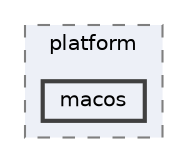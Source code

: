 digraph "engine/src/platform/macos"
{
 // LATEX_PDF_SIZE
  bgcolor="transparent";
  edge [fontname=Helvetica,fontsize=10,labelfontname=Helvetica,labelfontsize=10];
  node [fontname=Helvetica,fontsize=10,shape=box,height=0.2,width=0.4];
  compound=true
  subgraph clusterdir_5023b6ae898e8cb97148492cc641a5cd {
    graph [ bgcolor="#edf0f7", pencolor="grey50", label="platform", fontname=Helvetica,fontsize=10 style="filled,dashed", URL="dir_5023b6ae898e8cb97148492cc641a5cd.html",tooltip=""]
  dir_3e5d39cd28e26382e58e353c566ad298 [label="macos", fillcolor="#edf0f7", color="grey25", style="filled,bold", URL="dir_3e5d39cd28e26382e58e353c566ad298.html",tooltip=""];
  }
}
